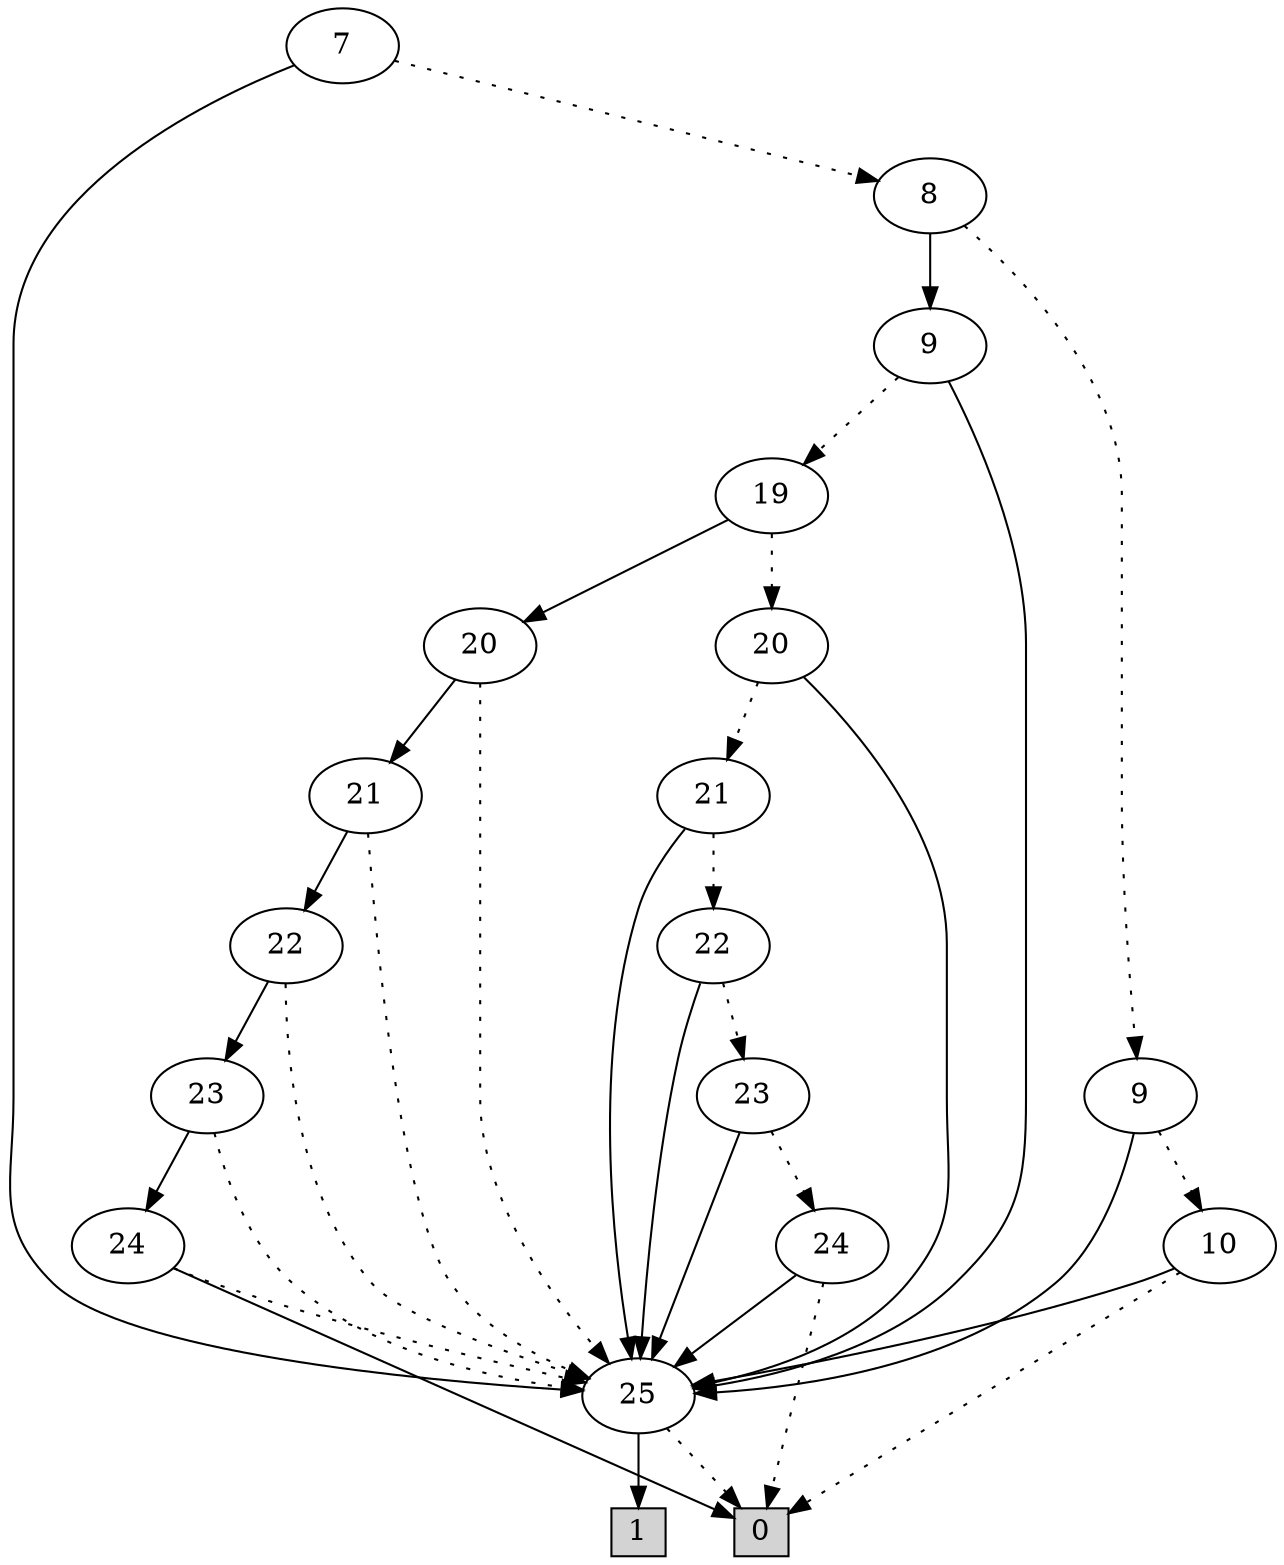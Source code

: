 digraph G {
0 [shape=box, label="0", style=filled, shape=box, height=0.3, width=0.3];
1 [shape=box, label="1", style=filled, shape=box, height=0.3, width=0.3];
375 [label="7"];
375 -> 374 [style=dotted];
375 -> 52 [style=filled];
374 [label="8"];
374 -> 361 [style=dotted];
374 -> 373 [style=filled];
361 [label="9"];
361 -> 360 [style=dotted];
361 -> 52 [style=filled];
360 [label="10"];
360 -> 0 [style=dotted];
360 -> 52 [style=filled];
52 [label="25"];
52 -> 0 [style=dotted];
52 -> 1 [style=filled];
373 [label="9"];
373 -> 372 [style=dotted];
373 -> 52 [style=filled];
372 [label="19"];
372 -> 366 [style=dotted];
372 -> 371 [style=filled];
366 [label="20"];
366 -> 365 [style=dotted];
366 -> 52 [style=filled];
365 [label="21"];
365 -> 364 [style=dotted];
365 -> 52 [style=filled];
364 [label="22"];
364 -> 363 [style=dotted];
364 -> 52 [style=filled];
363 [label="23"];
363 -> 362 [style=dotted];
363 -> 52 [style=filled];
362 [label="24"];
362 -> 0 [style=dotted];
362 -> 52 [style=filled];
371 [label="20"];
371 -> 52 [style=dotted];
371 -> 370 [style=filled];
370 [label="21"];
370 -> 52 [style=dotted];
370 -> 369 [style=filled];
369 [label="22"];
369 -> 52 [style=dotted];
369 -> 368 [style=filled];
368 [label="23"];
368 -> 52 [style=dotted];
368 -> 367 [style=filled];
367 [label="24"];
367 -> 52 [style=dotted];
367 -> 0 [style=filled];
}
